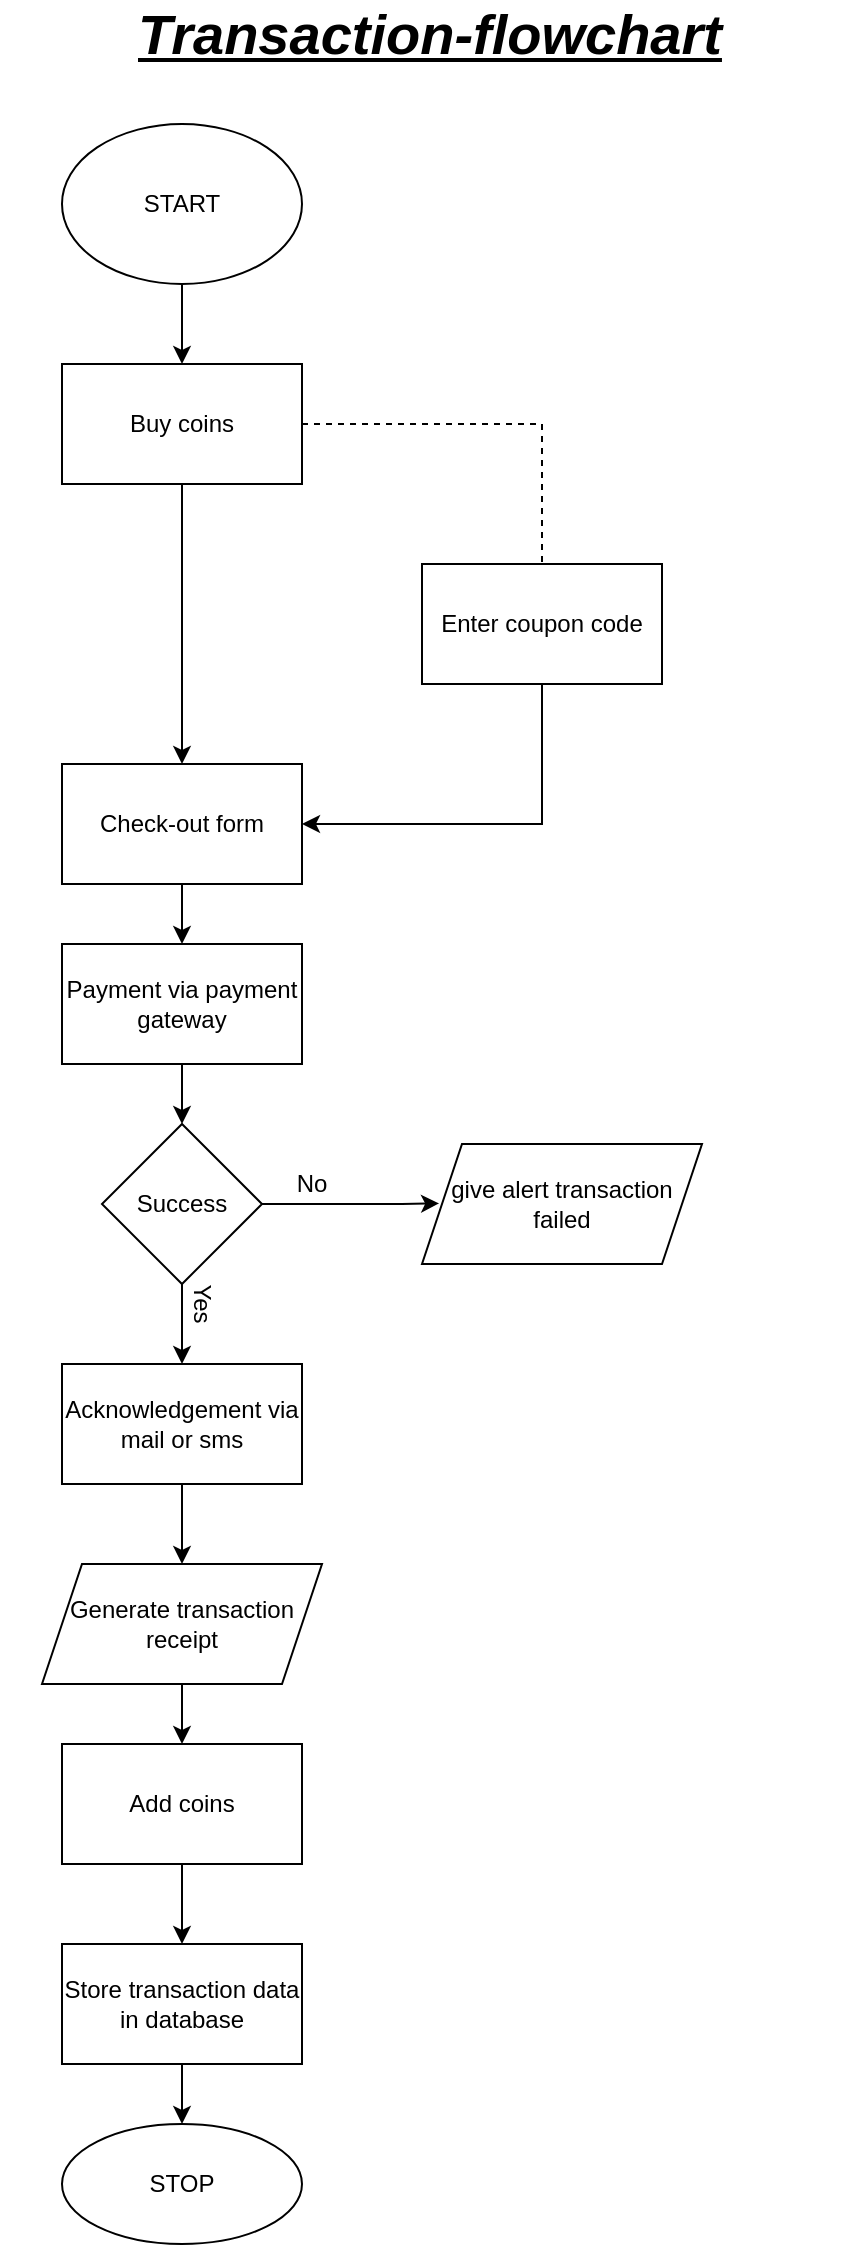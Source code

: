 <mxfile version="19.0.3" type="github">
  <diagram id="GEBR8Ax__L0S2gC_lqhw" name="Page-1">
    <mxGraphModel dx="1483" dy="879" grid="1" gridSize="10" guides="1" tooltips="1" connect="1" arrows="1" fold="1" page="1" pageScale="1" pageWidth="827" pageHeight="1169" math="0" shadow="0">
      <root>
        <mxCell id="0" />
        <mxCell id="1" parent="0" />
        <mxCell id="8oDTFzYaeC3sgw6wL3v6-3" value="" style="edgeStyle=orthogonalEdgeStyle;rounded=0;orthogonalLoop=1;jettySize=auto;html=1;" edge="1" parent="1" source="8oDTFzYaeC3sgw6wL3v6-1" target="8oDTFzYaeC3sgw6wL3v6-2">
          <mxGeometry relative="1" as="geometry" />
        </mxCell>
        <mxCell id="8oDTFzYaeC3sgw6wL3v6-1" value="START" style="ellipse;whiteSpace=wrap;html=1;" vertex="1" parent="1">
          <mxGeometry x="230" y="80" width="120" height="80" as="geometry" />
        </mxCell>
        <mxCell id="8oDTFzYaeC3sgw6wL3v6-28" style="edgeStyle=orthogonalEdgeStyle;rounded=0;orthogonalLoop=1;jettySize=auto;html=1;entryX=0.5;entryY=0;entryDx=0;entryDy=0;" edge="1" parent="1" source="8oDTFzYaeC3sgw6wL3v6-2" target="8oDTFzYaeC3sgw6wL3v6-6">
          <mxGeometry relative="1" as="geometry" />
        </mxCell>
        <mxCell id="8oDTFzYaeC3sgw6wL3v6-2" value="Buy coins" style="whiteSpace=wrap;html=1;" vertex="1" parent="1">
          <mxGeometry x="230" y="200" width="120" height="60" as="geometry" />
        </mxCell>
        <mxCell id="8oDTFzYaeC3sgw6wL3v6-29" style="edgeStyle=orthogonalEdgeStyle;rounded=0;orthogonalLoop=1;jettySize=auto;html=1;entryX=1;entryY=0.5;entryDx=0;entryDy=0;" edge="1" parent="1" source="8oDTFzYaeC3sgw6wL3v6-4" target="8oDTFzYaeC3sgw6wL3v6-6">
          <mxGeometry relative="1" as="geometry">
            <Array as="points">
              <mxPoint x="470" y="430" />
            </Array>
          </mxGeometry>
        </mxCell>
        <mxCell id="8oDTFzYaeC3sgw6wL3v6-4" value="Enter coupon code" style="whiteSpace=wrap;html=1;" vertex="1" parent="1">
          <mxGeometry x="410" y="300" width="120" height="60" as="geometry" />
        </mxCell>
        <mxCell id="8oDTFzYaeC3sgw6wL3v6-9" value="" style="edgeStyle=orthogonalEdgeStyle;rounded=0;orthogonalLoop=1;jettySize=auto;html=1;" edge="1" parent="1" source="8oDTFzYaeC3sgw6wL3v6-6" target="8oDTFzYaeC3sgw6wL3v6-8">
          <mxGeometry relative="1" as="geometry" />
        </mxCell>
        <mxCell id="8oDTFzYaeC3sgw6wL3v6-6" value="Check-out form" style="whiteSpace=wrap;html=1;" vertex="1" parent="1">
          <mxGeometry x="230" y="400" width="120" height="60" as="geometry" />
        </mxCell>
        <mxCell id="8oDTFzYaeC3sgw6wL3v6-11" value="" style="edgeStyle=orthogonalEdgeStyle;rounded=0;orthogonalLoop=1;jettySize=auto;html=1;" edge="1" parent="1" source="8oDTFzYaeC3sgw6wL3v6-8" target="8oDTFzYaeC3sgw6wL3v6-10">
          <mxGeometry relative="1" as="geometry" />
        </mxCell>
        <mxCell id="8oDTFzYaeC3sgw6wL3v6-8" value="Payment via payment gateway" style="whiteSpace=wrap;html=1;" vertex="1" parent="1">
          <mxGeometry x="230" y="490" width="120" height="60" as="geometry" />
        </mxCell>
        <mxCell id="8oDTFzYaeC3sgw6wL3v6-24" style="edgeStyle=orthogonalEdgeStyle;rounded=0;orthogonalLoop=1;jettySize=auto;html=1;entryX=0.5;entryY=0;entryDx=0;entryDy=0;" edge="1" parent="1" source="8oDTFzYaeC3sgw6wL3v6-10" target="8oDTFzYaeC3sgw6wL3v6-12">
          <mxGeometry relative="1" as="geometry" />
        </mxCell>
        <mxCell id="8oDTFzYaeC3sgw6wL3v6-10" value="Success" style="rhombus;whiteSpace=wrap;html=1;" vertex="1" parent="1">
          <mxGeometry x="250" y="580" width="80" height="80" as="geometry" />
        </mxCell>
        <mxCell id="8oDTFzYaeC3sgw6wL3v6-15" value="" style="edgeStyle=orthogonalEdgeStyle;rounded=0;orthogonalLoop=1;jettySize=auto;html=1;" edge="1" parent="1" source="8oDTFzYaeC3sgw6wL3v6-12" target="8oDTFzYaeC3sgw6wL3v6-32">
          <mxGeometry relative="1" as="geometry">
            <mxPoint x="400" y="760" as="targetPoint" />
          </mxGeometry>
        </mxCell>
        <mxCell id="8oDTFzYaeC3sgw6wL3v6-12" value="Acknowledgement via mail or sms" style="whiteSpace=wrap;html=1;" vertex="1" parent="1">
          <mxGeometry x="230" y="700" width="120" height="60" as="geometry" />
        </mxCell>
        <mxCell id="8oDTFzYaeC3sgw6wL3v6-17" value="" style="edgeStyle=orthogonalEdgeStyle;rounded=0;orthogonalLoop=1;jettySize=auto;html=1;exitX=0.5;exitY=1;exitDx=0;exitDy=0;" edge="1" parent="1" source="8oDTFzYaeC3sgw6wL3v6-32" target="8oDTFzYaeC3sgw6wL3v6-16">
          <mxGeometry relative="1" as="geometry">
            <mxPoint x="290" y="860" as="sourcePoint" />
          </mxGeometry>
        </mxCell>
        <mxCell id="8oDTFzYaeC3sgw6wL3v6-36" value="" style="edgeStyle=orthogonalEdgeStyle;rounded=0;orthogonalLoop=1;jettySize=auto;html=1;" edge="1" parent="1" source="8oDTFzYaeC3sgw6wL3v6-16" target="8oDTFzYaeC3sgw6wL3v6-35">
          <mxGeometry relative="1" as="geometry" />
        </mxCell>
        <mxCell id="8oDTFzYaeC3sgw6wL3v6-16" value="Add coins" style="whiteSpace=wrap;html=1;" vertex="1" parent="1">
          <mxGeometry x="230" y="890" width="120" height="60" as="geometry" />
        </mxCell>
        <mxCell id="8oDTFzYaeC3sgw6wL3v6-22" value="Yes" style="text;html=1;strokeColor=none;fillColor=none;align=center;verticalAlign=middle;whiteSpace=wrap;rounded=0;rotation=90;" vertex="1" parent="1">
          <mxGeometry x="280" y="660" width="40" height="20" as="geometry" />
        </mxCell>
        <mxCell id="8oDTFzYaeC3sgw6wL3v6-31" style="edgeStyle=orthogonalEdgeStyle;rounded=0;orthogonalLoop=1;jettySize=auto;html=1;exitX=0;exitY=1;exitDx=0;exitDy=0;entryX=0.061;entryY=0.495;entryDx=0;entryDy=0;entryPerimeter=0;" edge="1" parent="1" source="8oDTFzYaeC3sgw6wL3v6-25" target="8oDTFzYaeC3sgw6wL3v6-30">
          <mxGeometry relative="1" as="geometry">
            <Array as="points">
              <mxPoint x="400" y="620" />
            </Array>
          </mxGeometry>
        </mxCell>
        <mxCell id="8oDTFzYaeC3sgw6wL3v6-25" value="No" style="text;html=1;strokeColor=none;fillColor=none;align=center;verticalAlign=middle;whiteSpace=wrap;rounded=0;" vertex="1" parent="1">
          <mxGeometry x="330" y="600" width="50" height="20" as="geometry" />
        </mxCell>
        <mxCell id="8oDTFzYaeC3sgw6wL3v6-27" value="" style="endArrow=none;dashed=1;html=1;rounded=0;exitX=1;exitY=0.5;exitDx=0;exitDy=0;entryX=0.5;entryY=0;entryDx=0;entryDy=0;" edge="1" parent="1" source="8oDTFzYaeC3sgw6wL3v6-2" target="8oDTFzYaeC3sgw6wL3v6-4">
          <mxGeometry width="50" height="50" relative="1" as="geometry">
            <mxPoint x="380" y="240" as="sourcePoint" />
            <mxPoint x="430" y="190" as="targetPoint" />
            <Array as="points">
              <mxPoint x="470" y="230" />
            </Array>
          </mxGeometry>
        </mxCell>
        <mxCell id="8oDTFzYaeC3sgw6wL3v6-30" value="&lt;span style=&quot;&quot;&gt;give alert&amp;nbsp;transaction failed&lt;/span&gt;" style="shape=parallelogram;perimeter=parallelogramPerimeter;whiteSpace=wrap;html=1;fixedSize=1;" vertex="1" parent="1">
          <mxGeometry x="410" y="590" width="140" height="60" as="geometry" />
        </mxCell>
        <mxCell id="8oDTFzYaeC3sgw6wL3v6-32" value="&lt;span style=&quot;&quot;&gt;Generate&amp;nbsp;transaction&lt;/span&gt;&lt;br style=&quot;&quot;&gt;&lt;span style=&quot;&quot;&gt;receipt&lt;/span&gt;" style="shape=parallelogram;perimeter=parallelogramPerimeter;whiteSpace=wrap;html=1;fixedSize=1;" vertex="1" parent="1">
          <mxGeometry x="220" y="800" width="140" height="60" as="geometry" />
        </mxCell>
        <mxCell id="8oDTFzYaeC3sgw6wL3v6-38" value="" style="edgeStyle=orthogonalEdgeStyle;rounded=0;orthogonalLoop=1;jettySize=auto;html=1;" edge="1" parent="1" source="8oDTFzYaeC3sgw6wL3v6-35" target="8oDTFzYaeC3sgw6wL3v6-37">
          <mxGeometry relative="1" as="geometry" />
        </mxCell>
        <mxCell id="8oDTFzYaeC3sgw6wL3v6-35" value="Store transaction data in database" style="whiteSpace=wrap;html=1;" vertex="1" parent="1">
          <mxGeometry x="230" y="990" width="120" height="60" as="geometry" />
        </mxCell>
        <mxCell id="8oDTFzYaeC3sgw6wL3v6-37" value="STOP" style="ellipse;whiteSpace=wrap;html=1;" vertex="1" parent="1">
          <mxGeometry x="230" y="1080" width="120" height="60" as="geometry" />
        </mxCell>
        <mxCell id="8oDTFzYaeC3sgw6wL3v6-40" value="Transaction-flowchart" style="text;html=1;strokeColor=none;fillColor=none;align=center;verticalAlign=middle;whiteSpace=wrap;rounded=0;fontSize=28;fontStyle=7" vertex="1" parent="1">
          <mxGeometry x="199" y="20" width="430" height="30" as="geometry" />
        </mxCell>
      </root>
    </mxGraphModel>
  </diagram>
</mxfile>
